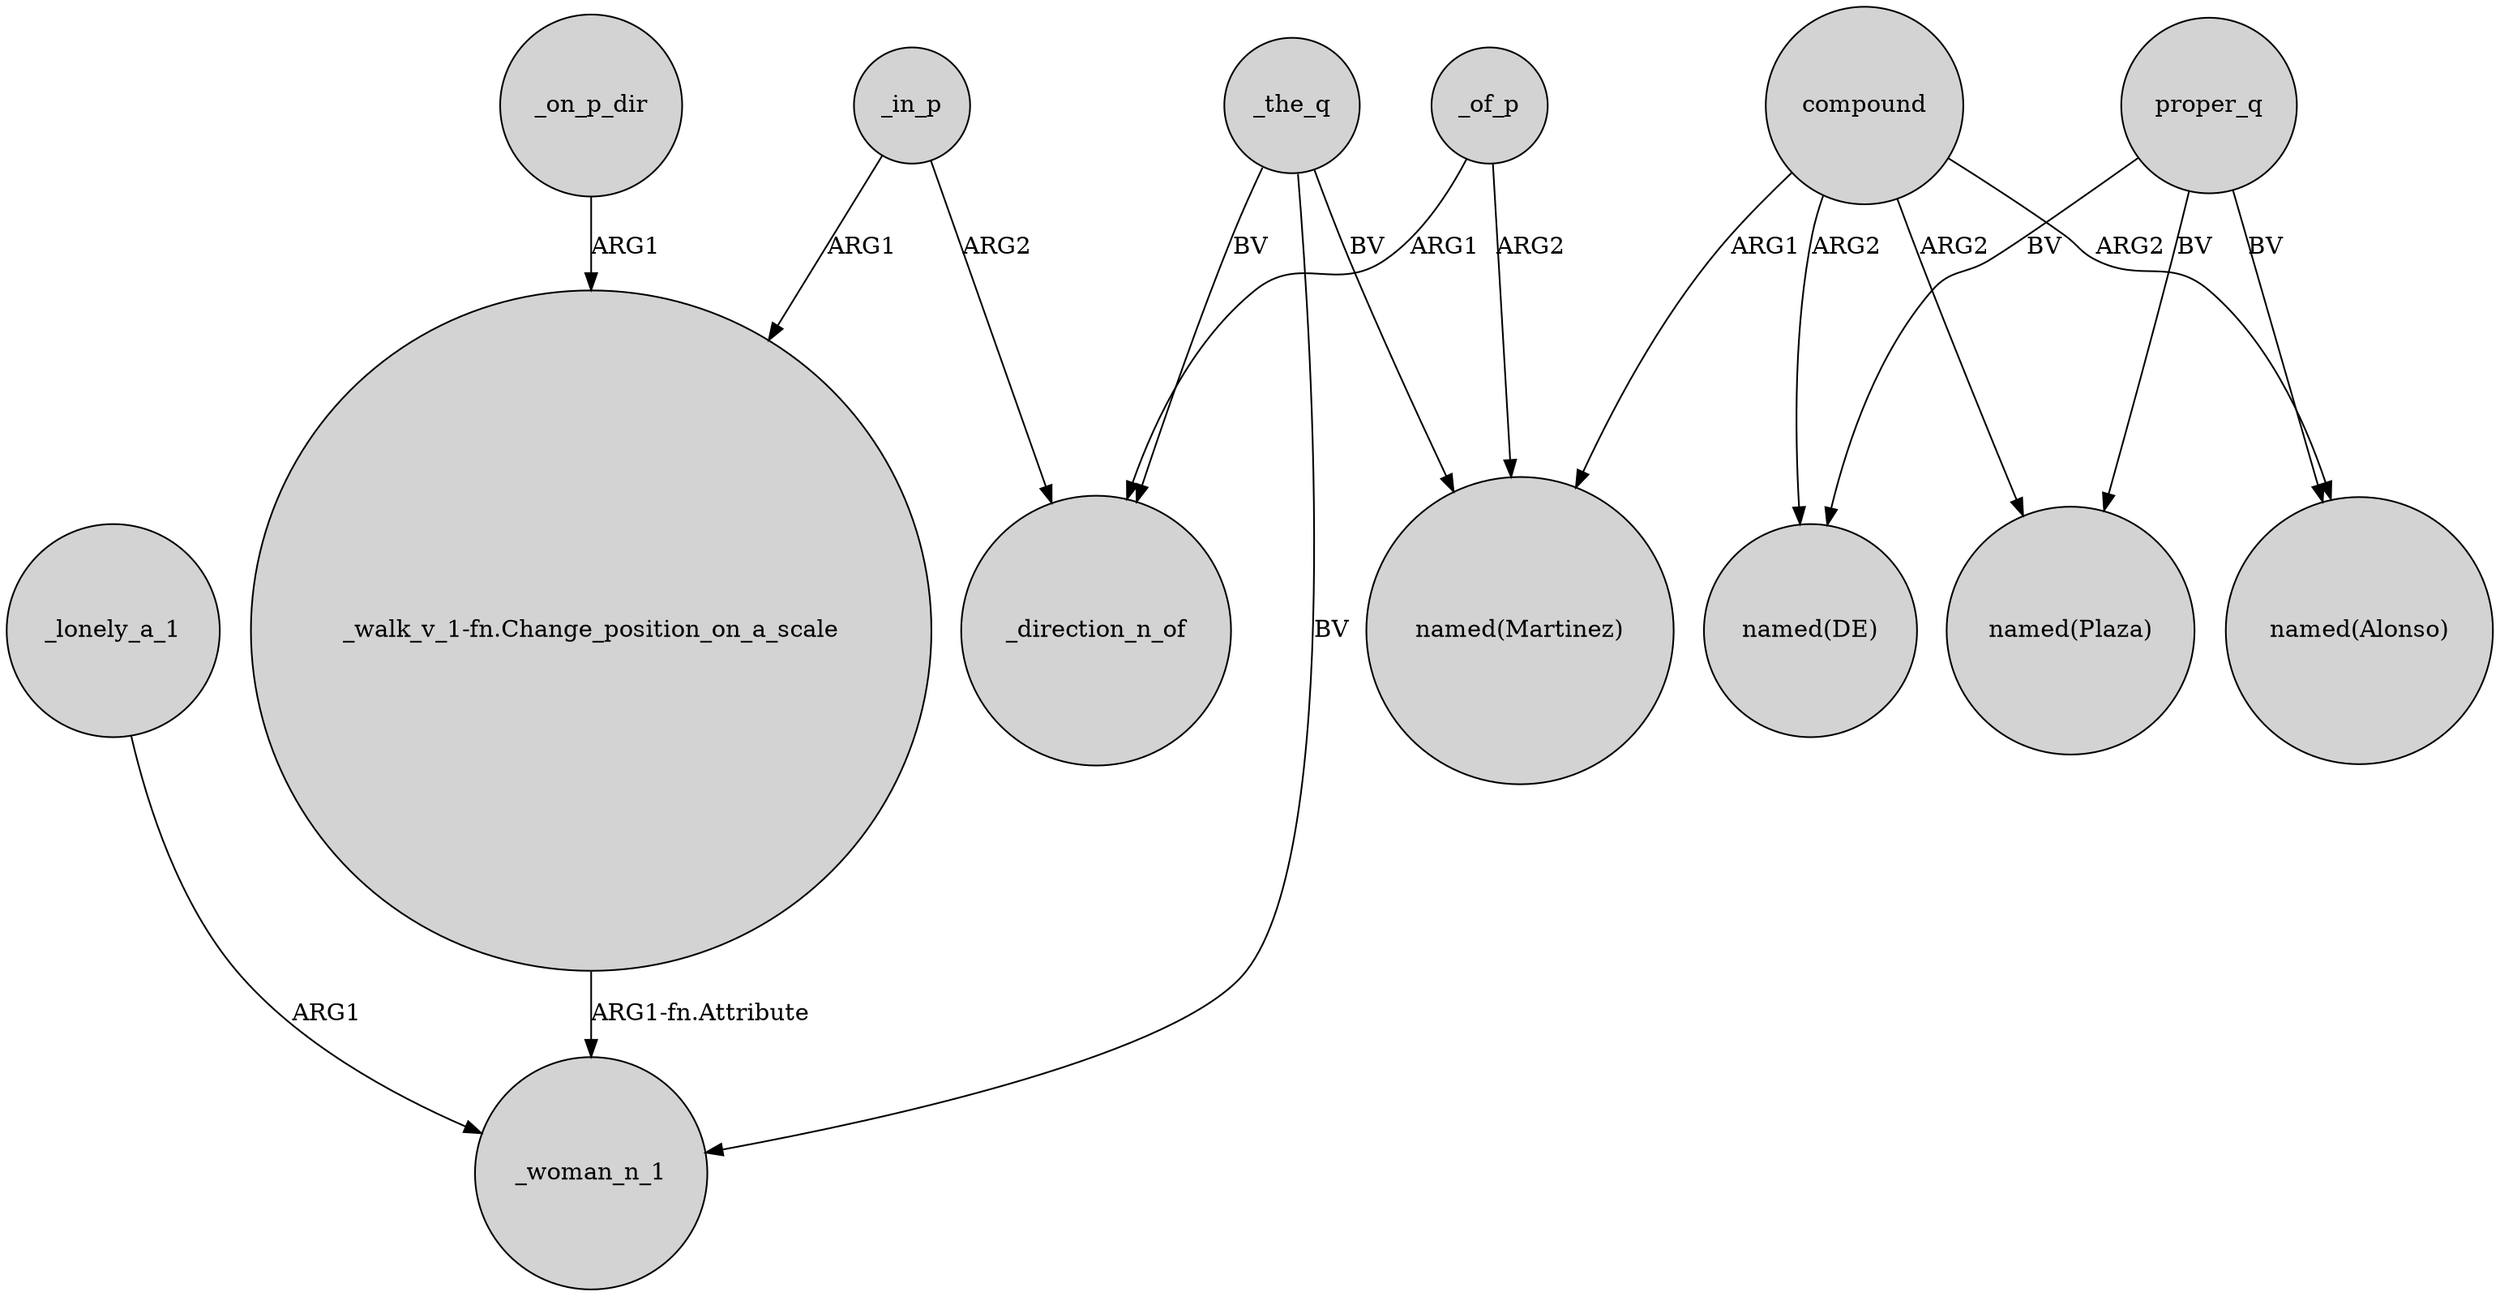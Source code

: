 digraph {
	node [shape=circle style=filled]
	_lonely_a_1 -> _woman_n_1 [label=ARG1]
	compound -> "named(DE)" [label=ARG2]
	_on_p_dir -> "_walk_v_1-fn.Change_position_on_a_scale" [label=ARG1]
	compound -> "named(Plaza)" [label=ARG2]
	proper_q -> "named(DE)" [label=BV]
	_the_q -> _direction_n_of [label=BV]
	_in_p -> "_walk_v_1-fn.Change_position_on_a_scale" [label=ARG1]
	_in_p -> _direction_n_of [label=ARG2]
	_of_p -> _direction_n_of [label=ARG1]
	"_walk_v_1-fn.Change_position_on_a_scale" -> _woman_n_1 [label="ARG1-fn.Attribute"]
	_the_q -> _woman_n_1 [label=BV]
	_the_q -> "named(Martinez)" [label=BV]
	proper_q -> "named(Plaza)" [label=BV]
	_of_p -> "named(Martinez)" [label=ARG2]
	proper_q -> "named(Alonso)" [label=BV]
	compound -> "named(Martinez)" [label=ARG1]
	compound -> "named(Alonso)" [label=ARG2]
}
